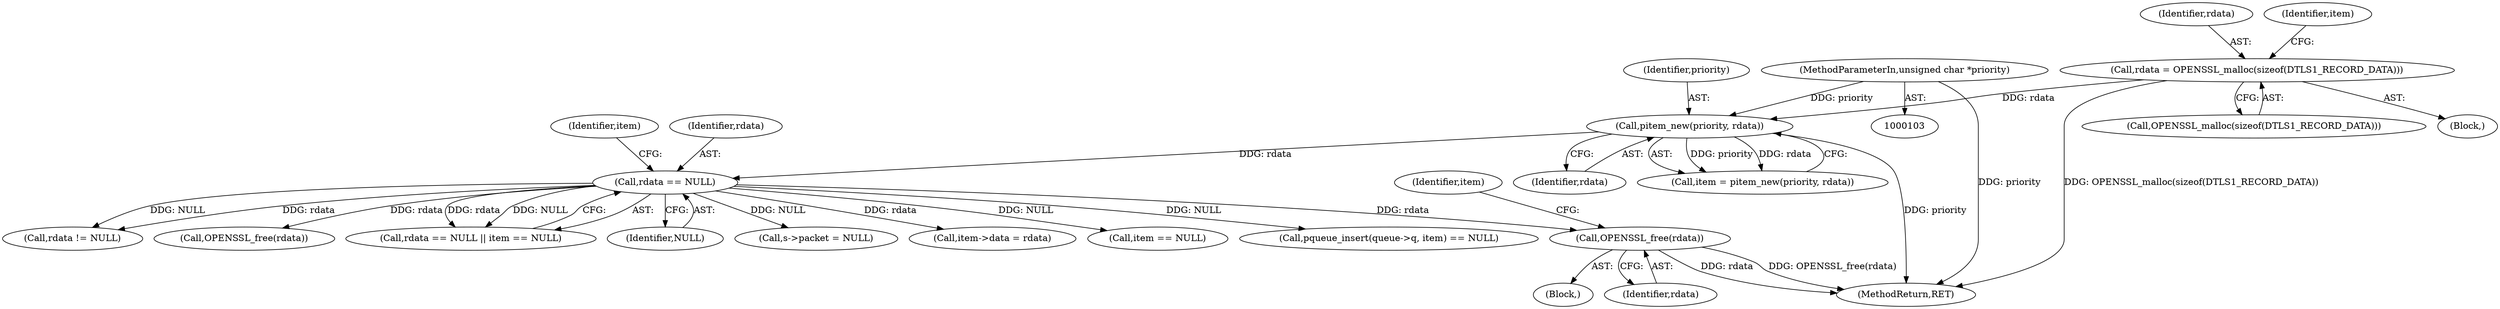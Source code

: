digraph "0_openssl_103b171d8fc282ef435f8de9afbf7782e312961f@API" {
"1000285" [label="(Call,OPENSSL_free(rdata))"];
"1000131" [label="(Call,rdata == NULL)"];
"1000126" [label="(Call,pitem_new(priority, rdata))"];
"1000106" [label="(MethodParameterIn,unsigned char *priority)"];
"1000119" [label="(Call,rdata = OPENSSL_malloc(sizeof(DTLS1_RECORD_DATA)))"];
"1000285" [label="(Call,OPENSSL_free(rdata))"];
"1000139" [label="(Call,rdata != NULL)"];
"1000126" [label="(Call,pitem_new(priority, rdata))"];
"1000128" [label="(Identifier,rdata)"];
"1000267" [label="(Call,OPENSSL_free(rdata))"];
"1000281" [label="(Block,)"];
"1000130" [label="(Call,rdata == NULL || item == NULL)"];
"1000286" [label="(Identifier,rdata)"];
"1000120" [label="(Identifier,rdata)"];
"1000119" [label="(Call,rdata = OPENSSL_malloc(sizeof(DTLS1_RECORD_DATA)))"];
"1000135" [label="(Identifier,item)"];
"1000124" [label="(Call,item = pitem_new(priority, rdata))"];
"1000133" [label="(Identifier,NULL)"];
"1000229" [label="(Call,s->packet = NULL)"];
"1000131" [label="(Call,rdata == NULL)"];
"1000107" [label="(Block,)"];
"1000125" [label="(Identifier,item)"];
"1000127" [label="(Identifier,priority)"];
"1000293" [label="(MethodReturn,RET)"];
"1000106" [label="(MethodParameterIn,unsigned char *priority)"];
"1000195" [label="(Call,item->data = rdata)"];
"1000288" [label="(Identifier,item)"];
"1000134" [label="(Call,item == NULL)"];
"1000132" [label="(Identifier,rdata)"];
"1000274" [label="(Call,pqueue_insert(queue->q, item) == NULL)"];
"1000121" [label="(Call,OPENSSL_malloc(sizeof(DTLS1_RECORD_DATA)))"];
"1000285" -> "1000281"  [label="AST: "];
"1000285" -> "1000286"  [label="CFG: "];
"1000286" -> "1000285"  [label="AST: "];
"1000288" -> "1000285"  [label="CFG: "];
"1000285" -> "1000293"  [label="DDG: rdata"];
"1000285" -> "1000293"  [label="DDG: OPENSSL_free(rdata)"];
"1000131" -> "1000285"  [label="DDG: rdata"];
"1000131" -> "1000130"  [label="AST: "];
"1000131" -> "1000133"  [label="CFG: "];
"1000132" -> "1000131"  [label="AST: "];
"1000133" -> "1000131"  [label="AST: "];
"1000135" -> "1000131"  [label="CFG: "];
"1000130" -> "1000131"  [label="CFG: "];
"1000131" -> "1000130"  [label="DDG: rdata"];
"1000131" -> "1000130"  [label="DDG: NULL"];
"1000126" -> "1000131"  [label="DDG: rdata"];
"1000131" -> "1000134"  [label="DDG: NULL"];
"1000131" -> "1000139"  [label="DDG: rdata"];
"1000131" -> "1000139"  [label="DDG: NULL"];
"1000131" -> "1000195"  [label="DDG: rdata"];
"1000131" -> "1000229"  [label="DDG: NULL"];
"1000131" -> "1000267"  [label="DDG: rdata"];
"1000131" -> "1000274"  [label="DDG: NULL"];
"1000126" -> "1000124"  [label="AST: "];
"1000126" -> "1000128"  [label="CFG: "];
"1000127" -> "1000126"  [label="AST: "];
"1000128" -> "1000126"  [label="AST: "];
"1000124" -> "1000126"  [label="CFG: "];
"1000126" -> "1000293"  [label="DDG: priority"];
"1000126" -> "1000124"  [label="DDG: priority"];
"1000126" -> "1000124"  [label="DDG: rdata"];
"1000106" -> "1000126"  [label="DDG: priority"];
"1000119" -> "1000126"  [label="DDG: rdata"];
"1000106" -> "1000103"  [label="AST: "];
"1000106" -> "1000293"  [label="DDG: priority"];
"1000119" -> "1000107"  [label="AST: "];
"1000119" -> "1000121"  [label="CFG: "];
"1000120" -> "1000119"  [label="AST: "];
"1000121" -> "1000119"  [label="AST: "];
"1000125" -> "1000119"  [label="CFG: "];
"1000119" -> "1000293"  [label="DDG: OPENSSL_malloc(sizeof(DTLS1_RECORD_DATA))"];
}
